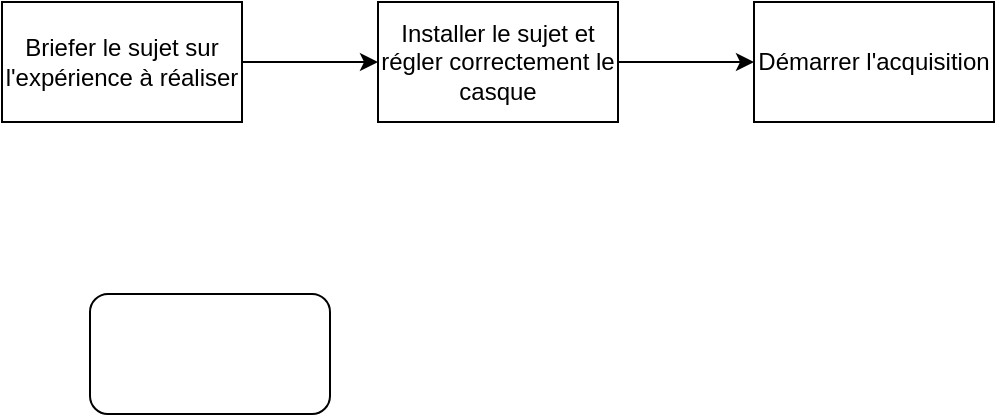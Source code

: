 <mxfile version="20.8.1" type="google"><diagram id="uRbEk_Y3QJ4dYb1BZrpK" name="Page-1"><mxGraphModel grid="0" page="1" gridSize="10" guides="1" tooltips="1" connect="1" arrows="1" fold="1" pageScale="1" pageWidth="827" pageHeight="1169" math="0" shadow="0"><root><mxCell id="0"/><mxCell id="1" parent="0"/><mxCell id="53e0abRIRWLr72VJZ544-7" style="edgeStyle=orthogonalEdgeStyle;rounded=0;orthogonalLoop=1;jettySize=auto;html=1;entryX=0;entryY=0.5;entryDx=0;entryDy=0;" edge="1" parent="1" source="53e0abRIRWLr72VJZ544-3" target="53e0abRIRWLr72VJZ544-4"><mxGeometry relative="1" as="geometry"/></mxCell><mxCell id="53e0abRIRWLr72VJZ544-3" value="Briefer le sujet sur l'expérience à réaliser" style="rounded=0;whiteSpace=wrap;html=1;" vertex="1" parent="1"><mxGeometry x="85" y="144" width="120" height="60" as="geometry"/></mxCell><mxCell id="53e0abRIRWLr72VJZ544-8" style="edgeStyle=orthogonalEdgeStyle;rounded=0;orthogonalLoop=1;jettySize=auto;html=1;entryX=0;entryY=0.5;entryDx=0;entryDy=0;" edge="1" parent="1" source="53e0abRIRWLr72VJZ544-4" target="53e0abRIRWLr72VJZ544-5"><mxGeometry relative="1" as="geometry"/></mxCell><mxCell id="53e0abRIRWLr72VJZ544-4" value="Installer le sujet et régler correctement le casque" style="rounded=0;whiteSpace=wrap;html=1;" vertex="1" parent="1"><mxGeometry x="273" y="144" width="120" height="60" as="geometry"/></mxCell><mxCell id="53e0abRIRWLr72VJZ544-5" value="Démarrer l'acquisition" style="rounded=0;whiteSpace=wrap;html=1;" vertex="1" parent="1"><mxGeometry x="461" y="144" width="120" height="60" as="geometry"/></mxCell><mxCell id="53e0abRIRWLr72VJZ544-10" value="" style="rounded=1;whiteSpace=wrap;html=1;" vertex="1" parent="1"><mxGeometry x="129" y="290" width="120" height="60" as="geometry"/></mxCell></root></mxGraphModel></diagram></mxfile>